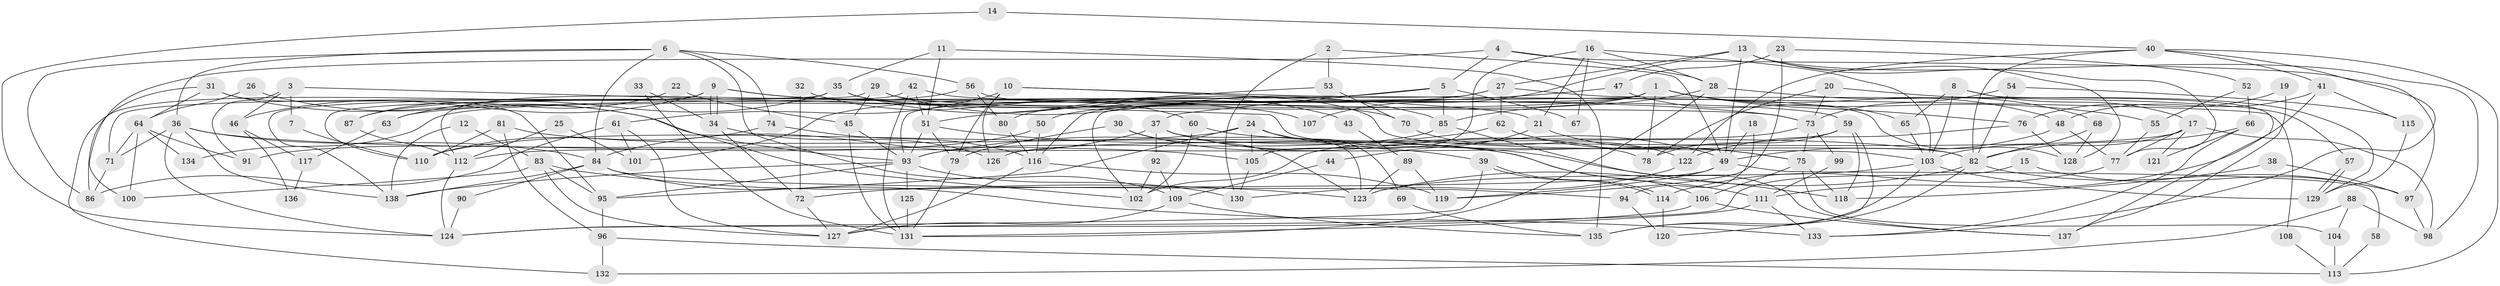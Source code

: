 // Generated by graph-tools (version 1.1) at 2025/26/03/09/25 03:26:22]
// undirected, 138 vertices, 276 edges
graph export_dot {
graph [start="1"]
  node [color=gray90,style=filled];
  1;
  2;
  3;
  4;
  5;
  6;
  7;
  8;
  9;
  10;
  11;
  12;
  13;
  14;
  15;
  16;
  17;
  18;
  19;
  20;
  21;
  22;
  23;
  24;
  25;
  26;
  27;
  28;
  29;
  30;
  31;
  32;
  33;
  34;
  35;
  36;
  37;
  38;
  39;
  40;
  41;
  42;
  43;
  44;
  45;
  46;
  47;
  48;
  49;
  50;
  51;
  52;
  53;
  54;
  55;
  56;
  57;
  58;
  59;
  60;
  61;
  62;
  63;
  64;
  65;
  66;
  67;
  68;
  69;
  70;
  71;
  72;
  73;
  74;
  75;
  76;
  77;
  78;
  79;
  80;
  81;
  82;
  83;
  84;
  85;
  86;
  87;
  88;
  89;
  90;
  91;
  92;
  93;
  94;
  95;
  96;
  97;
  98;
  99;
  100;
  101;
  102;
  103;
  104;
  105;
  106;
  107;
  108;
  109;
  110;
  111;
  112;
  113;
  114;
  115;
  116;
  117;
  118;
  119;
  120;
  121;
  122;
  123;
  124;
  125;
  126;
  127;
  128;
  129;
  130;
  131;
  132;
  133;
  134;
  135;
  136;
  137;
  138;
  1 -- 116;
  1 -- 78;
  1 -- 48;
  1 -- 50;
  1 -- 55;
  1 -- 76;
  1 -- 102;
  1 -- 134;
  2 -- 49;
  2 -- 130;
  2 -- 53;
  3 -- 91;
  3 -- 82;
  3 -- 7;
  3 -- 46;
  4 -- 28;
  4 -- 100;
  4 -- 5;
  4 -- 97;
  5 -- 37;
  5 -- 63;
  5 -- 67;
  5 -- 85;
  6 -- 86;
  6 -- 84;
  6 -- 36;
  6 -- 56;
  6 -- 74;
  6 -- 109;
  7 -- 110;
  8 -- 103;
  8 -- 65;
  8 -- 17;
  8 -- 137;
  9 -- 73;
  9 -- 34;
  9 -- 34;
  9 -- 46;
  9 -- 107;
  9 -- 132;
  10 -- 126;
  10 -- 79;
  10 -- 21;
  10 -- 61;
  10 -- 108;
  11 -- 135;
  11 -- 51;
  11 -- 35;
  12 -- 83;
  12 -- 138;
  13 -- 98;
  13 -- 77;
  13 -- 27;
  13 -- 49;
  13 -- 107;
  13 -- 128;
  14 -- 124;
  14 -- 40;
  15 -- 97;
  15 -- 127;
  16 -- 105;
  16 -- 103;
  16 -- 21;
  16 -- 28;
  16 -- 67;
  17 -- 103;
  17 -- 77;
  17 -- 98;
  17 -- 121;
  17 -- 126;
  18 -- 94;
  18 -- 49;
  19 -- 137;
  19 -- 76;
  20 -- 129;
  20 -- 73;
  20 -- 78;
  21 -- 44;
  21 -- 75;
  22 -- 87;
  22 -- 45;
  23 -- 119;
  23 -- 52;
  23 -- 47;
  24 -- 95;
  24 -- 49;
  24 -- 69;
  24 -- 105;
  24 -- 110;
  25 -- 112;
  25 -- 101;
  26 -- 64;
  26 -- 102;
  27 -- 93;
  27 -- 57;
  27 -- 62;
  27 -- 101;
  28 -- 85;
  28 -- 68;
  28 -- 131;
  29 -- 138;
  29 -- 85;
  29 -- 45;
  29 -- 73;
  30 -- 123;
  30 -- 79;
  30 -- 39;
  31 -- 95;
  31 -- 93;
  31 -- 64;
  31 -- 86;
  32 -- 72;
  32 -- 60;
  33 -- 34;
  33 -- 131;
  34 -- 72;
  34 -- 126;
  35 -- 110;
  35 -- 43;
  35 -- 63;
  35 -- 70;
  35 -- 71;
  35 -- 103;
  36 -- 138;
  36 -- 71;
  36 -- 84;
  36 -- 105;
  36 -- 124;
  37 -- 92;
  37 -- 78;
  37 -- 84;
  37 -- 106;
  37 -- 123;
  38 -- 97;
  38 -- 118;
  39 -- 114;
  39 -- 114;
  39 -- 124;
  40 -- 82;
  40 -- 133;
  40 -- 41;
  40 -- 113;
  40 -- 122;
  41 -- 115;
  41 -- 48;
  41 -- 111;
  42 -- 131;
  42 -- 59;
  42 -- 51;
  42 -- 112;
  43 -- 89;
  44 -- 109;
  45 -- 93;
  45 -- 131;
  46 -- 117;
  46 -- 136;
  47 -- 51;
  47 -- 65;
  48 -- 49;
  48 -- 77;
  49 -- 58;
  49 -- 72;
  49 -- 119;
  50 -- 116;
  50 -- 91;
  51 -- 93;
  51 -- 79;
  51 -- 118;
  52 -- 66;
  52 -- 55;
  53 -- 70;
  53 -- 80;
  54 -- 82;
  54 -- 73;
  54 -- 115;
  55 -- 77;
  56 -- 128;
  56 -- 80;
  56 -- 87;
  57 -- 129;
  57 -- 129;
  58 -- 113;
  59 -- 118;
  59 -- 112;
  59 -- 78;
  59 -- 120;
  60 -- 102;
  60 -- 82;
  61 -- 86;
  61 -- 101;
  61 -- 127;
  62 -- 75;
  62 -- 93;
  63 -- 117;
  64 -- 71;
  64 -- 91;
  64 -- 100;
  64 -- 134;
  65 -- 103;
  66 -- 133;
  66 -- 82;
  66 -- 121;
  68 -- 128;
  68 -- 82;
  69 -- 135;
  70 -- 122;
  71 -- 86;
  72 -- 127;
  73 -- 75;
  73 -- 99;
  73 -- 102;
  74 -- 110;
  74 -- 116;
  75 -- 106;
  75 -- 104;
  75 -- 118;
  76 -- 122;
  76 -- 128;
  77 -- 114;
  79 -- 131;
  80 -- 116;
  81 -- 96;
  81 -- 111;
  81 -- 110;
  82 -- 135;
  82 -- 97;
  82 -- 123;
  83 -- 127;
  83 -- 123;
  83 -- 95;
  83 -- 100;
  84 -- 90;
  84 -- 94;
  84 -- 133;
  84 -- 138;
  85 -- 137;
  85 -- 93;
  87 -- 112;
  88 -- 132;
  88 -- 98;
  88 -- 104;
  89 -- 119;
  89 -- 123;
  90 -- 124;
  92 -- 102;
  92 -- 109;
  93 -- 95;
  93 -- 125;
  93 -- 130;
  93 -- 138;
  94 -- 120;
  95 -- 96;
  96 -- 113;
  96 -- 132;
  97 -- 98;
  99 -- 111;
  103 -- 123;
  103 -- 129;
  103 -- 135;
  104 -- 113;
  105 -- 130;
  106 -- 124;
  106 -- 137;
  108 -- 113;
  109 -- 127;
  109 -- 135;
  111 -- 131;
  111 -- 133;
  112 -- 124;
  114 -- 120;
  115 -- 129;
  116 -- 119;
  116 -- 127;
  117 -- 136;
  122 -- 130;
  125 -- 131;
}
